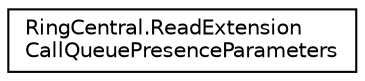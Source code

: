 digraph "Graphical Class Hierarchy"
{
 // LATEX_PDF_SIZE
  edge [fontname="Helvetica",fontsize="10",labelfontname="Helvetica",labelfontsize="10"];
  node [fontname="Helvetica",fontsize="10",shape=record];
  rankdir="LR";
  Node0 [label="RingCentral.ReadExtension\lCallQueuePresenceParameters",height=0.2,width=0.4,color="black", fillcolor="white", style="filled",URL="$classRingCentral_1_1ReadExtensionCallQueuePresenceParameters.html",tooltip="Query parameters for operation readExtensionCallQueuePresence"];
}
